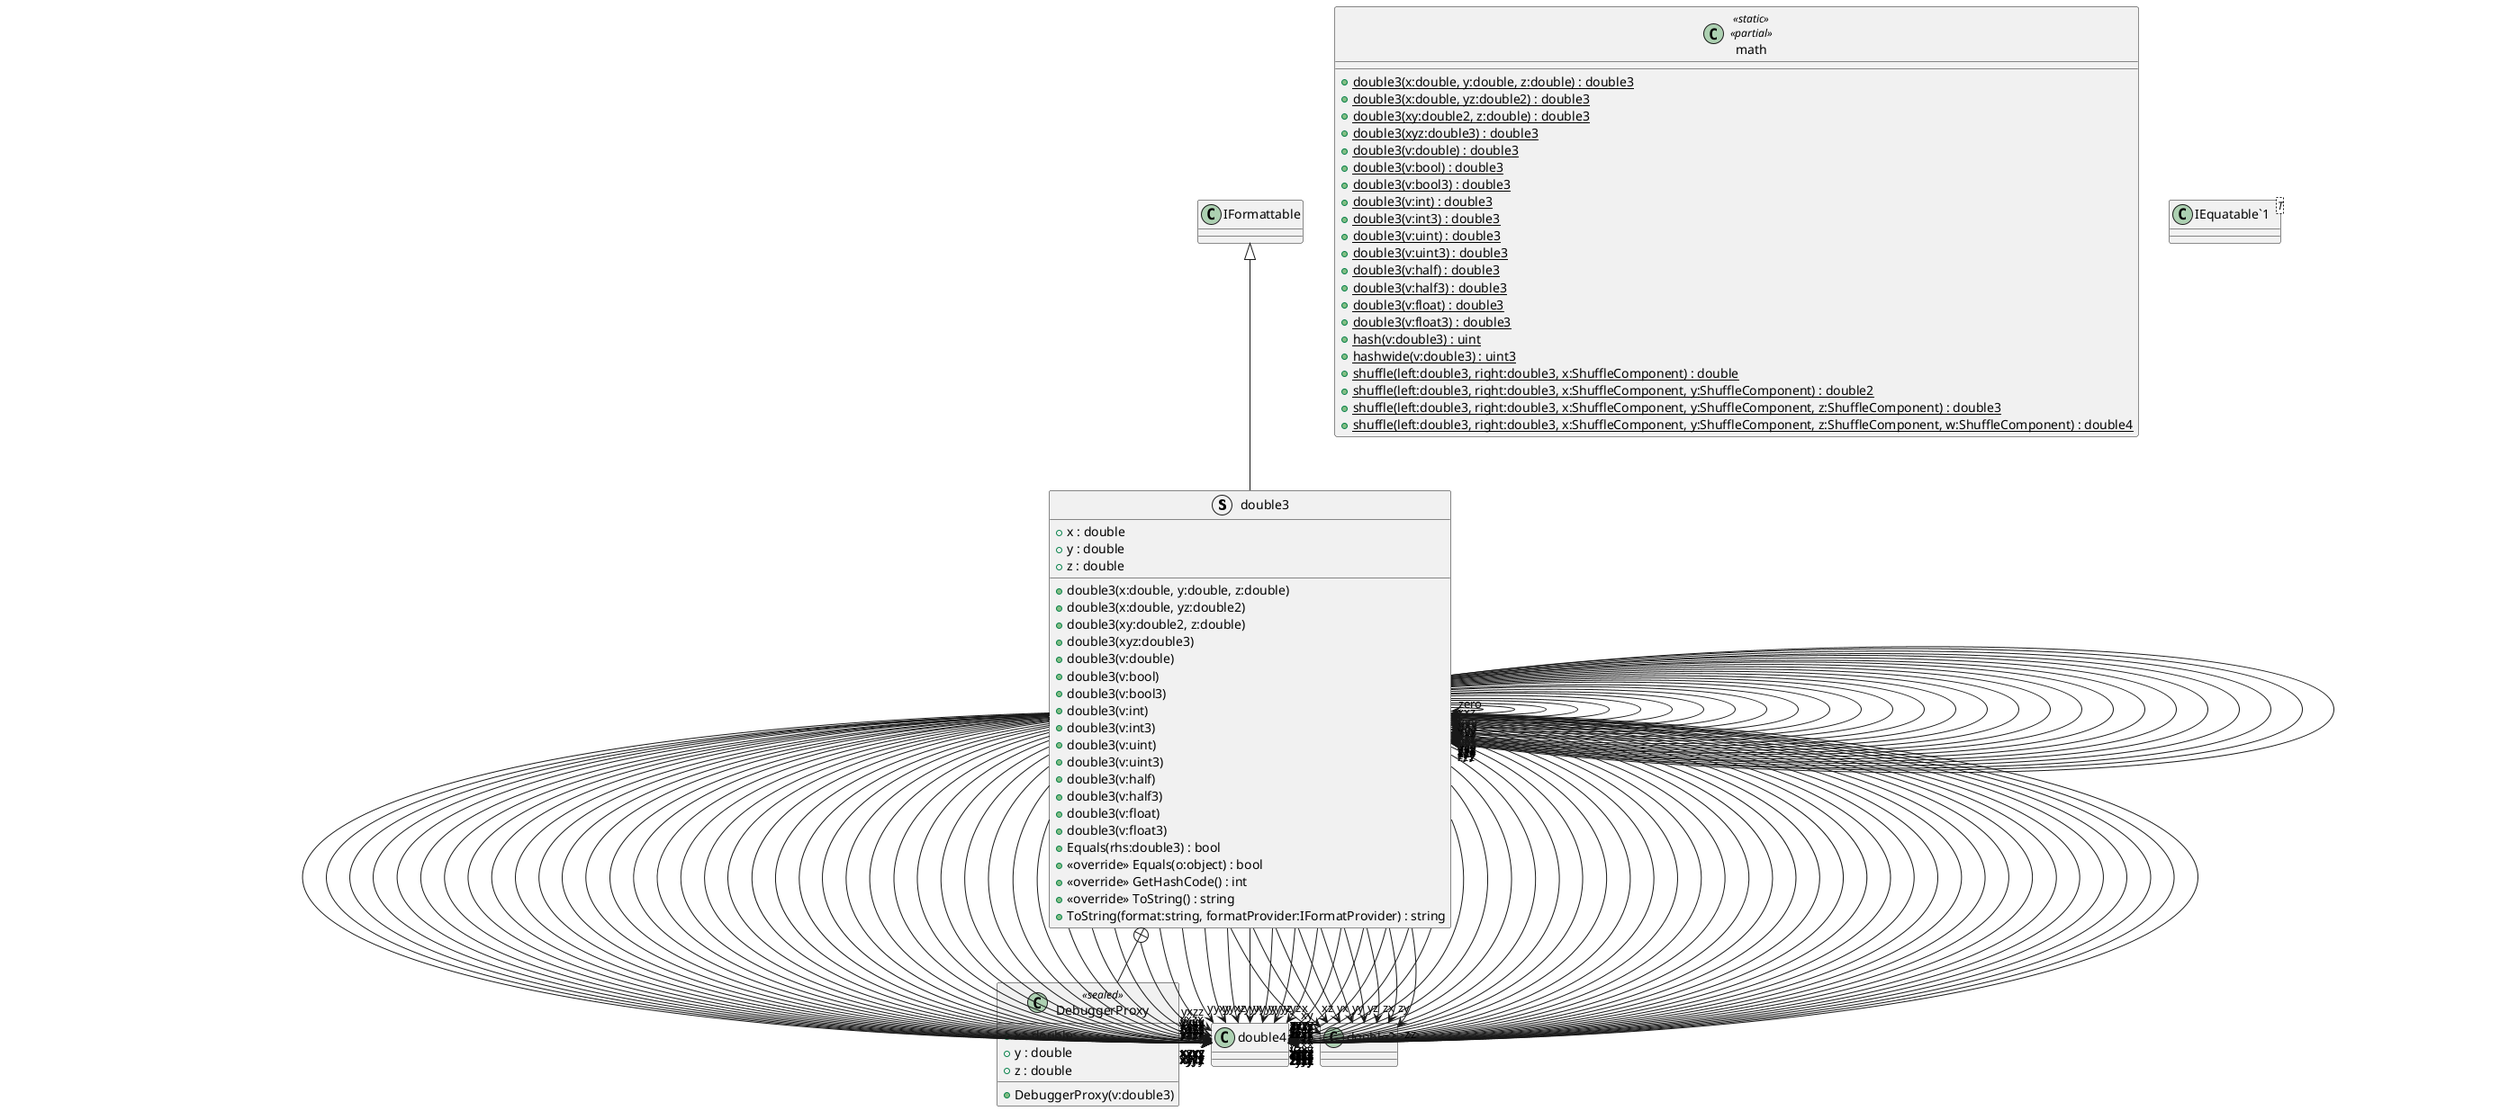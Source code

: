 @startuml
struct double3 {
    + x : double
    + y : double
    + z : double
    + double3(x:double, y:double, z:double)
    + double3(x:double, yz:double2)
    + double3(xy:double2, z:double)
    + double3(xyz:double3)
    + double3(v:double)
    + double3(v:bool)
    + double3(v:bool3)
    + double3(v:int)
    + double3(v:int3)
    + double3(v:uint)
    + double3(v:uint3)
    + double3(v:half)
    + double3(v:half3)
    + double3(v:float)
    + double3(v:float3)
    + Equals(rhs:double3) : bool
    + <<override>> Equals(o:object) : bool
    + <<override>> GetHashCode() : int
    + <<override>> ToString() : string
    + ToString(format:string, formatProvider:IFormatProvider) : string
}
class math <<static>> <<partial>> {
    + {static} double3(x:double, y:double, z:double) : double3
    + {static} double3(x:double, yz:double2) : double3
    + {static} double3(xy:double2, z:double) : double3
    + {static} double3(xyz:double3) : double3
    + {static} double3(v:double) : double3
    + {static} double3(v:bool) : double3
    + {static} double3(v:bool3) : double3
    + {static} double3(v:int) : double3
    + {static} double3(v:int3) : double3
    + {static} double3(v:uint) : double3
    + {static} double3(v:uint3) : double3
    + {static} double3(v:half) : double3
    + {static} double3(v:half3) : double3
    + {static} double3(v:float) : double3
    + {static} double3(v:float3) : double3
    + {static} hash(v:double3) : uint
    + {static} hashwide(v:double3) : uint3
    + {static} shuffle(left:double3, right:double3, x:ShuffleComponent) : double
    + {static} shuffle(left:double3, right:double3, x:ShuffleComponent, y:ShuffleComponent) : double2
    + {static} shuffle(left:double3, right:double3, x:ShuffleComponent, y:ShuffleComponent, z:ShuffleComponent) : double3
    + {static} shuffle(left:double3, right:double3, x:ShuffleComponent, y:ShuffleComponent, z:ShuffleComponent, w:ShuffleComponent) : double4
}
class "IEquatable`1"<T> {
}
class DebuggerProxy <<sealed>> {
    + x : double
    + y : double
    + z : double
    + DebuggerProxy(v:double3)
}
IFormattable <|-- double3
double3 --> "zero" double3
double3 --> "xxxx" double4
double3 --> "xxxy" double4
double3 --> "xxxz" double4
double3 --> "xxyx" double4
double3 --> "xxyy" double4
double3 --> "xxyz" double4
double3 --> "xxzx" double4
double3 --> "xxzy" double4
double3 --> "xxzz" double4
double3 --> "xyxx" double4
double3 --> "xyxy" double4
double3 --> "xyxz" double4
double3 --> "xyyx" double4
double3 --> "xyyy" double4
double3 --> "xyyz" double4
double3 --> "xyzx" double4
double3 --> "xyzy" double4
double3 --> "xyzz" double4
double3 --> "xzxx" double4
double3 --> "xzxy" double4
double3 --> "xzxz" double4
double3 --> "xzyx" double4
double3 --> "xzyy" double4
double3 --> "xzyz" double4
double3 --> "xzzx" double4
double3 --> "xzzy" double4
double3 --> "xzzz" double4
double3 --> "yxxx" double4
double3 --> "yxxy" double4
double3 --> "yxxz" double4
double3 --> "yxyx" double4
double3 --> "yxyy" double4
double3 --> "yxyz" double4
double3 --> "yxzx" double4
double3 --> "yxzy" double4
double3 --> "yxzz" double4
double3 --> "yyxx" double4
double3 --> "yyxy" double4
double3 --> "yyxz" double4
double3 --> "yyyx" double4
double3 --> "yyyy" double4
double3 --> "yyyz" double4
double3 --> "yyzx" double4
double3 --> "yyzy" double4
double3 --> "yyzz" double4
double3 --> "yzxx" double4
double3 --> "yzxy" double4
double3 --> "yzxz" double4
double3 --> "yzyx" double4
double3 --> "yzyy" double4
double3 --> "yzyz" double4
double3 --> "yzzx" double4
double3 --> "yzzy" double4
double3 --> "yzzz" double4
double3 --> "zxxx" double4
double3 --> "zxxy" double4
double3 --> "zxxz" double4
double3 --> "zxyx" double4
double3 --> "zxyy" double4
double3 --> "zxyz" double4
double3 --> "zxzx" double4
double3 --> "zxzy" double4
double3 --> "zxzz" double4
double3 --> "zyxx" double4
double3 --> "zyxy" double4
double3 --> "zyxz" double4
double3 --> "zyyx" double4
double3 --> "zyyy" double4
double3 --> "zyyz" double4
double3 --> "zyzx" double4
double3 --> "zyzy" double4
double3 --> "zyzz" double4
double3 --> "zzxx" double4
double3 --> "zzxy" double4
double3 --> "zzxz" double4
double3 --> "zzyx" double4
double3 --> "zzyy" double4
double3 --> "zzyz" double4
double3 --> "zzzx" double4
double3 --> "zzzy" double4
double3 --> "zzzz" double4
double3 --> "xxx" double3
double3 --> "xxy" double3
double3 --> "xxz" double3
double3 --> "xyx" double3
double3 --> "xyy" double3
double3 --> "xyz" double3
double3 --> "xzx" double3
double3 --> "xzy" double3
double3 --> "xzz" double3
double3 --> "yxx" double3
double3 --> "yxy" double3
double3 --> "yxz" double3
double3 --> "yyx" double3
double3 --> "yyy" double3
double3 --> "yyz" double3
double3 --> "yzx" double3
double3 --> "yzy" double3
double3 --> "yzz" double3
double3 --> "zxx" double3
double3 --> "zxy" double3
double3 --> "zxz" double3
double3 --> "zyx" double3
double3 --> "zyy" double3
double3 --> "zyz" double3
double3 --> "zzx" double3
double3 --> "zzy" double3
double3 --> "zzz" double3
double3 --> "xx" double2
double3 --> "xy" double2
double3 --> "xz" double2
double3 --> "yx" double2
double3 --> "yy" double2
double3 --> "yz" double2
double3 --> "zx" double2
double3 --> "zy" double2
double3 --> "zz" double2
double3 +-- DebuggerProxy
@enduml

